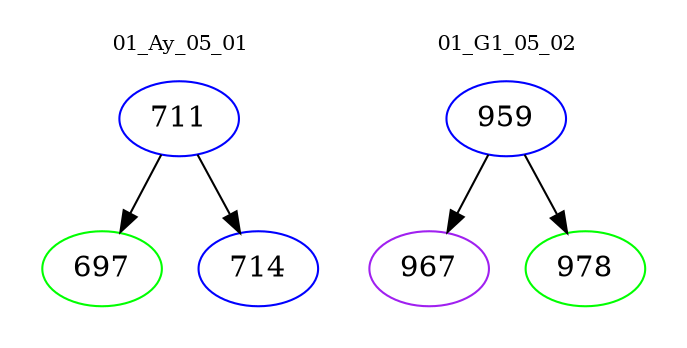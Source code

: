 digraph{
subgraph cluster_0 {
color = white
label = "01_Ay_05_01";
fontsize=10;
T0_711 [label="711", color="blue"]
T0_711 -> T0_697 [color="black"]
T0_697 [label="697", color="green"]
T0_711 -> T0_714 [color="black"]
T0_714 [label="714", color="blue"]
}
subgraph cluster_1 {
color = white
label = "01_G1_05_02";
fontsize=10;
T1_959 [label="959", color="blue"]
T1_959 -> T1_967 [color="black"]
T1_967 [label="967", color="purple"]
T1_959 -> T1_978 [color="black"]
T1_978 [label="978", color="green"]
}
}
